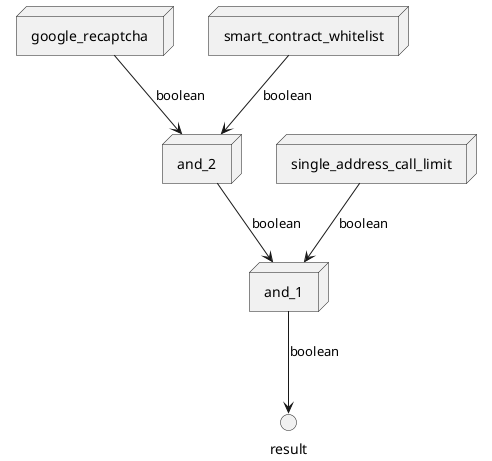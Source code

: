@startuml
node and_1
node and_2
node google_recaptcha
node smart_contract_whitelist
node single_address_call_limit

and_1 --> result:boolean
single_address_call_limit --> and_1:boolean
and_2 --> and_1:boolean
google_recaptcha --> and_2:boolean
smart_contract_whitelist --> and_2:boolean
@enduml